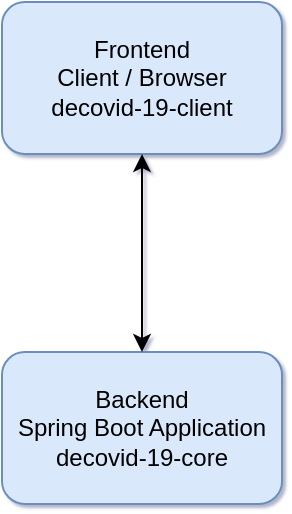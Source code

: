 <mxfile version="17.4.2" type="device" pages="3"><diagram id="LluNhLC72PqW7UHP7OJh" name="Architecture"><mxGraphModel dx="813" dy="558" grid="0" gridSize="10" guides="1" tooltips="1" connect="1" arrows="1" fold="1" page="1" pageScale="1" pageWidth="583" pageHeight="413" background="none" math="0" shadow="1"><root><mxCell id="0"/><mxCell id="1" parent="0"/><mxCell id="N8zZiIV9MKDmq5lM_bPo-1" value="Backend&lt;br&gt;Spring Boot Application&lt;br&gt;decovid-19-core" style="rounded=1;whiteSpace=wrap;html=1;fillColor=#dae8fc;strokeColor=#6c8ebf;" parent="1" vertex="1"><mxGeometry x="222" y="256" width="140" height="76" as="geometry"/></mxCell><mxCell id="N8zZiIV9MKDmq5lM_bPo-3" value="Frontend&lt;br&gt;Client / Browser&lt;br&gt;decovid-19-client" style="rounded=1;whiteSpace=wrap;html=1;fillColor=#dae8fc;strokeColor=#6c8ebf;" parent="1" vertex="1"><mxGeometry x="222" y="81" width="140" height="76" as="geometry"/></mxCell><mxCell id="N8zZiIV9MKDmq5lM_bPo-4" value="" style="endArrow=classic;startArrow=classic;html=1;rounded=0;entryX=0.5;entryY=1;entryDx=0;entryDy=0;exitX=0.5;exitY=0;exitDx=0;exitDy=0;" parent="1" source="N8zZiIV9MKDmq5lM_bPo-1" target="N8zZiIV9MKDmq5lM_bPo-3" edge="1"><mxGeometry width="50" height="50" relative="1" as="geometry"><mxPoint x="421" y="346" as="sourcePoint"/><mxPoint x="520" y="245" as="targetPoint"/></mxGeometry></mxCell></root></mxGraphModel></diagram><diagram id="XS3kKMWtjaBisgA8R8vA" name="Sequence-Diagrams"><mxGraphModel dx="1422" dy="150" grid="0" gridSize="10" guides="1" tooltips="1" connect="1" arrows="1" fold="1" page="1" pageScale="1" pageWidth="1169" pageHeight="827" background="none" math="0" shadow="0"><root><mxCell id="KSo2QBQ9dlpApeOHmcLP-0"/><mxCell id="KSo2QBQ9dlpApeOHmcLP-1" parent="KSo2QBQ9dlpApeOHmcLP-0"/><mxCell id="3NV6BldYY4-fF3Oel6C6-0" value="alt" style="shape=umlFrame;whiteSpace=wrap;html=1;labelBackgroundColor=default;shadow=0;fixDash=0;" parent="KSo2QBQ9dlpApeOHmcLP-1" vertex="1"><mxGeometry x="438" y="1029" width="412" height="299" as="geometry"/></mxCell><mxCell id="3NV6BldYY4-fF3Oel6C6-1" value="Client" style="shape=umlLifeline;perimeter=lifelinePerimeter;whiteSpace=wrap;html=1;container=1;collapsible=0;recursiveResize=0;outlineConnect=0;rounded=1;" parent="KSo2QBQ9dlpApeOHmcLP-1" vertex="1"><mxGeometry x="462" y="873" width="100" height="736" as="geometry"/></mxCell><mxCell id="3NV6BldYY4-fF3Oel6C6-2" value="" style="html=1;points=[];perimeter=orthogonalPerimeter;rounded=0;shadow=0;glass=0;labelBackgroundColor=default;sketch=0;" parent="3NV6BldYY4-fF3Oel6C6-1" vertex="1"><mxGeometry x="45" y="77" width="10" height="361" as="geometry"/></mxCell><mxCell id="3NV6BldYY4-fF3Oel6C6-3" value="" style="html=1;points=[];perimeter=orthogonalPerimeter;rounded=0;shadow=0;glass=0;labelBackgroundColor=default;sketch=0;" parent="3NV6BldYY4-fF3Oel6C6-1" vertex="1"><mxGeometry x="45" y="496" width="10" height="101" as="geometry"/></mxCell><mxCell id="J9X_9hNyHjmJaCqInjza-0" value="" style="html=1;points=[];perimeter=orthogonalPerimeter;" parent="3NV6BldYY4-fF3Oel6C6-1" vertex="1"><mxGeometry x="49" y="535" width="10" height="40" as="geometry"/></mxCell><mxCell id="J9X_9hNyHjmJaCqInjza-1" value="display JSON Schema or Human Readable&amp;nbsp;" style="edgeStyle=orthogonalEdgeStyle;html=1;align=left;spacingLeft=2;endArrow=block;rounded=0;entryX=1;entryY=0;" parent="3NV6BldYY4-fF3Oel6C6-1" target="J9X_9hNyHjmJaCqInjza-0" edge="1"><mxGeometry relative="1" as="geometry"><mxPoint x="54" y="515" as="sourcePoint"/><Array as="points"><mxPoint x="84" y="515"/></Array></mxGeometry></mxCell><mxCell id="J9X_9hNyHjmJaCqInjza-2" value="" style="html=1;points=[];perimeter=orthogonalPerimeter;" parent="3NV6BldYY4-fF3Oel6C6-1" vertex="1"><mxGeometry x="45" y="607" width="10" height="100" as="geometry"/></mxCell><mxCell id="J9X_9hNyHjmJaCqInjza-4" value="" style="html=1;points=[];perimeter=orthogonalPerimeter;" parent="3NV6BldYY4-fF3Oel6C6-1" vertex="1"><mxGeometry x="49" y="647" width="10" height="40" as="geometry"/></mxCell><mxCell id="J9X_9hNyHjmJaCqInjza-5" value="display Verification Content" style="edgeStyle=orthogonalEdgeStyle;html=1;align=left;spacingLeft=2;endArrow=block;rounded=0;entryX=1;entryY=0;" parent="3NV6BldYY4-fF3Oel6C6-1" target="J9X_9hNyHjmJaCqInjza-4" edge="1"><mxGeometry relative="1" as="geometry"><mxPoint x="54" y="627" as="sourcePoint"/><Array as="points"><mxPoint x="84" y="627"/></Array></mxGeometry></mxCell><mxCell id="3NV6BldYY4-fF3Oel6C6-4" value="Server" style="shape=umlLifeline;perimeter=lifelinePerimeter;whiteSpace=wrap;html=1;container=1;collapsible=0;recursiveResize=0;outlineConnect=0;rounded=1;" parent="KSo2QBQ9dlpApeOHmcLP-1" vertex="1"><mxGeometry x="752" y="873" width="100" height="736" as="geometry"/></mxCell><mxCell id="3NV6BldYY4-fF3Oel6C6-5" value="" style="html=1;points=[];perimeter=orthogonalPerimeter;rounded=0;shadow=0;glass=0;labelBackgroundColor=default;sketch=0;" parent="3NV6BldYY4-fF3Oel6C6-4" vertex="1"><mxGeometry x="45" y="75" width="10" height="363" as="geometry"/></mxCell><mxCell id="3NV6BldYY4-fF3Oel6C6-6" value="" style="html=1;points=[];perimeter=orthogonalPerimeter;rounded=0;shadow=0;glass=0;labelBackgroundColor=default;sketch=0;" parent="3NV6BldYY4-fF3Oel6C6-4" vertex="1"><mxGeometry x="51" y="186" width="10" height="40" as="geometry"/></mxCell><mxCell id="3NV6BldYY4-fF3Oel6C6-7" value="is Covid-19 QR-Code" style="edgeStyle=orthogonalEdgeStyle;html=1;align=left;spacingLeft=2;endArrow=block;rounded=0;entryX=1;entryY=0;" parent="3NV6BldYY4-fF3Oel6C6-4" target="3NV6BldYY4-fF3Oel6C6-6" edge="1"><mxGeometry relative="1" as="geometry"><mxPoint x="56" y="166" as="sourcePoint"/><Array as="points"><mxPoint x="86" y="166"/></Array></mxGeometry></mxCell><mxCell id="3NV6BldYY4-fF3Oel6C6-12" value="User" style="shape=umlLifeline;participant=umlActor;perimeter=lifelinePerimeter;whiteSpace=wrap;html=1;container=1;collapsible=0;recursiveResize=0;verticalAlign=top;spacingTop=36;outlineConnect=0;labelBackgroundColor=default;" parent="KSo2QBQ9dlpApeOHmcLP-1" vertex="1"><mxGeometry x="285" y="873" width="20" height="736" as="geometry"/></mxCell><mxCell id="3NV6BldYY4-fF3Oel6C6-13" value="Upload Image" style="html=1;verticalAlign=bottom;endArrow=block;rounded=0;" parent="3NV6BldYY4-fF3Oel6C6-12" target="3NV6BldYY4-fF3Oel6C6-1" edge="1"><mxGeometry width="80" relative="1" as="geometry"><mxPoint x="9" y="85" as="sourcePoint"/><mxPoint x="221" y="85" as="targetPoint"/></mxGeometry></mxCell><mxCell id="3NV6BldYY4-fF3Oel6C6-14" value="POST: uploadImage(File)" style="html=1;verticalAlign=bottom;endArrow=block;entryX=0.49;entryY=0.148;rounded=0;entryDx=0;entryDy=0;entryPerimeter=0;" parent="KSo2QBQ9dlpApeOHmcLP-1" source="3NV6BldYY4-fF3Oel6C6-1" target="3NV6BldYY4-fF3Oel6C6-4" edge="1"><mxGeometry relative="1" as="geometry"><mxPoint x="517" y="977.0" as="sourcePoint"/><mxPoint x="796" y="977.0" as="targetPoint"/></mxGeometry></mxCell><mxCell id="3NV6BldYY4-fF3Oel6C6-15" value="Render / Preview Covid-19 QR-Code Information" style="html=1;verticalAlign=bottom;endArrow=open;dashed=1;endSize=8;rounded=0;" parent="KSo2QBQ9dlpApeOHmcLP-1" edge="1"><mxGeometry relative="1" as="geometry"><mxPoint x="511.929" y="1291.5" as="targetPoint"/><mxPoint x="801.5" y="1291.5" as="sourcePoint"/></mxGeometry></mxCell><mxCell id="3NV6BldYY4-fF3Oel6C6-16" value="[else]" style="text;html=1;strokeColor=none;fillColor=none;align=left;verticalAlign=middle;whiteSpace=wrap;rounded=0;shadow=0;glass=0;labelBackgroundColor=default;sketch=0;" parent="KSo2QBQ9dlpApeOHmcLP-1" vertex="1"><mxGeometry x="444" y="1159" width="135" height="15" as="geometry"/></mxCell><mxCell id="3NV6BldYY4-fF3Oel6C6-17" value="[if is not Covid-19 QR-Code]" style="text;html=1;strokeColor=none;fillColor=none;align=left;verticalAlign=middle;whiteSpace=wrap;rounded=0;shadow=0;glass=0;labelBackgroundColor=default;sketch=0;" parent="KSo2QBQ9dlpApeOHmcLP-1" vertex="1"><mxGeometry x="444" y="1078" width="158" height="15" as="geometry"/></mxCell><mxCell id="3NV6BldYY4-fF3Oel6C6-18" value="Please Upload a Covid-19 QR-Code" style="html=1;verticalAlign=bottom;endArrow=open;dashed=1;endSize=8;rounded=0;" parent="KSo2QBQ9dlpApeOHmcLP-1" edge="1"><mxGeometry relative="1" as="geometry"><mxPoint x="801.5" y="1132.5" as="sourcePoint"/><mxPoint x="511.929" y="1132.5" as="targetPoint"/></mxGeometry></mxCell><mxCell id="3NV6BldYY4-fF3Oel6C6-19" value="" style="html=1;points=[];perimeter=orthogonalPerimeter;rounded=0;shadow=0;glass=0;labelBackgroundColor=default;sketch=0;" parent="KSo2QBQ9dlpApeOHmcLP-1" vertex="1"><mxGeometry x="803" y="1181" width="10" height="40" as="geometry"/></mxCell><mxCell id="3NV6BldYY4-fF3Oel6C6-20" value="deoce QR-Code Content" style="edgeStyle=orthogonalEdgeStyle;html=1;align=left;spacingLeft=2;endArrow=block;rounded=0;entryX=1;entryY=0;" parent="KSo2QBQ9dlpApeOHmcLP-1" edge="1"><mxGeometry relative="1" as="geometry"><mxPoint x="808" y="1162" as="sourcePoint"/><Array as="points"><mxPoint x="838" y="1162"/></Array><mxPoint x="813" y="1182" as="targetPoint"/></mxGeometry></mxCell><mxCell id="3NV6BldYY4-fF3Oel6C6-21" value="Button Click Switch Render/View Modus" style="html=1;verticalAlign=bottom;endArrow=block;rounded=0;" parent="KSo2QBQ9dlpApeOHmcLP-1" edge="1"><mxGeometry width="80" relative="1" as="geometry"><mxPoint x="294.0" y="1377" as="sourcePoint"/><mxPoint x="511.5" y="1377" as="targetPoint"/></mxGeometry></mxCell><mxCell id="J9X_9hNyHjmJaCqInjza-3" value="Buton Click Verify QR-Code" style="html=1;verticalAlign=bottom;endArrow=block;rounded=0;" parent="KSo2QBQ9dlpApeOHmcLP-1" target="3NV6BldYY4-fF3Oel6C6-1" edge="1"><mxGeometry width="80" relative="1" as="geometry"><mxPoint x="297" y="1490" as="sourcePoint"/><mxPoint x="377" y="1490" as="targetPoint"/></mxGeometry></mxCell></root></mxGraphModel></diagram><diagram id="jH1Rv2uM0VxI-OwpxvcH" name="Use-Cases"><mxGraphModel dx="504" dy="1149" grid="0" gridSize="10" guides="1" tooltips="1" connect="1" arrows="1" fold="1" page="1" pageScale="1" pageWidth="1169" pageHeight="827" math="0" shadow="0"><root><mxCell id="0"/><mxCell id="1" parent="0"/><mxCell id="ljmjnZbCs1c__xAkXE2D-1" value="Use-Case 1:&lt;br&gt;Covid-19 Zertifikat QR-Code Upload via Button&lt;br&gt;Als Benutzer möchte man ein Covid-19 Zertifikat als QR-Code im Browser hochladen können via Button click.&lt;br&gt;&lt;br&gt;Use-Case 2:&lt;br&gt;Covid-19 Zertifikat QR-Code Upload via Drag and Drop&lt;br&gt;Als Benutzer möchte man ein Covid-19 Zertifikat als QR-Code im Browser via Drag and Drop hochladen können.&lt;br&gt;&lt;br&gt;Use-Case 3:&lt;br&gt;Covid-19 Zertifikat QR-Code Upload via Scanning&lt;br&gt;Als Benutzer möchte man ein Covid-19 Zertifikat als QR-Code im Browser mit der Kamera des Computers hochladen können.&lt;br&gt;&lt;br&gt;Use-Case 4:&lt;br&gt;Covid-19 Zertifikat Inhalt Anzeigen&lt;br&gt;Als Benutzer möchte man den kodierten Inhalt des QR-Codes im Browser anzeigen lassen können. Der Inhalt soll in einem User Friendly Format und als Raw Format angezeigt werden können.&lt;br&gt;&lt;span style=&quot;white-space: pre&quot;&gt;&#9;&lt;/span&gt;- Certification Type&lt;br&gt;&lt;span style=&quot;white-space: pre&quot;&gt;&#9;&lt;/span&gt;- Schema Version&lt;br&gt;&lt;span style=&quot;white-space: pre&quot;&gt;&#9;&lt;/span&gt;- Vorname&lt;br&gt;&lt;span style=&quot;white-space: pre&quot;&gt;&#9;&lt;/span&gt;- Nachname&lt;br&gt;&lt;span style=&quot;white-space: pre&quot;&gt;&#9;&lt;/span&gt;- Geburtstag&lt;br&gt;&lt;span style=&quot;white-space: pre&quot;&gt;&#9;&lt;/span&gt;- Unique Certificate Identifier (UVCI)&lt;br&gt;&lt;span style=&quot;white-space: pre&quot;&gt;&#9;&lt;/span&gt;- Dose Number&lt;br&gt;&lt;span style=&quot;white-space: pre&quot;&gt;&#9;&lt;/span&gt;- Total Series of Doses&lt;br&gt;&lt;span style=&quot;white-space: pre&quot;&gt;&#9;&lt;/span&gt;- Date of Vaccination&lt;br&gt;&lt;span style=&quot;white-space: pre&quot;&gt;&#9;&lt;/span&gt;- Vaccine&lt;br&gt;&lt;span style=&quot;white-space: pre&quot;&gt;&#9;&lt;/span&gt;- Vaccine Medicinal Product&lt;br&gt;&lt;span style=&quot;white-space: pre&quot;&gt;&#9;&lt;/span&gt;- Vaccine Manufacturer&lt;br&gt;&lt;span style=&quot;white-space: pre&quot;&gt;&#9;&lt;/span&gt;- Disease or Agent Targeted&lt;br&gt;&lt;span style=&quot;white-space: pre&quot;&gt;&#9;&lt;/span&gt;- Country of Vaccination&lt;br&gt;&lt;span style=&quot;white-space: pre&quot;&gt;&#9;&lt;/span&gt;- Certificate Issuer&lt;br&gt;&lt;br&gt;Use-Case 5:&lt;br&gt;Covid-19 Zertifikat Signature Details Anzeigen&lt;br&gt;Als Benutzer möchte man die Signatur Details des QR-Codes anzeigen lassen können.&lt;br&gt;&lt;span style=&quot;white-space: pre&quot;&gt;&#9;&lt;/span&gt;- Algorithm&lt;br&gt;&lt;span style=&quot;white-space: pre&quot;&gt;&#9;&lt;/span&gt;- Key Identifier (KID)&lt;br&gt;&lt;span style=&quot;white-space: pre&quot;&gt;&#9;&lt;/span&gt;- Signer&lt;br&gt;&lt;br&gt;Use-Case 6:&lt;br&gt;Covid-19 Zertifikat Inhalt Anzeige Ändern&lt;br&gt;Als Benutzer möchte man den Inhalt des QR-Codes der im Browser dargestellt wird anderst anzeigen können, als:&lt;br&gt;&lt;span style=&quot;white-space: pre&quot;&gt;&#9;&lt;/span&gt;- JSON Schema (Raw Format)&lt;br&gt;&lt;span style=&quot;white-space: pre&quot;&gt;&#9;&lt;/span&gt;- Human Readable Format&lt;br&gt;&lt;br&gt;Use-Case 7:&lt;br&gt;Covid-19 Zertifikat QR-Code Verifizieren&lt;br&gt;Als Benutzer möchte man den QR-Code im Browser auf Gültikeit verifizieren können." style="rounded=0;whiteSpace=wrap;html=1;verticalAlign=top;align=left;" vertex="1" parent="1"><mxGeometry x="1197" y="56" width="1114" height="716" as="geometry"/></mxCell></root></mxGraphModel></diagram></mxfile>